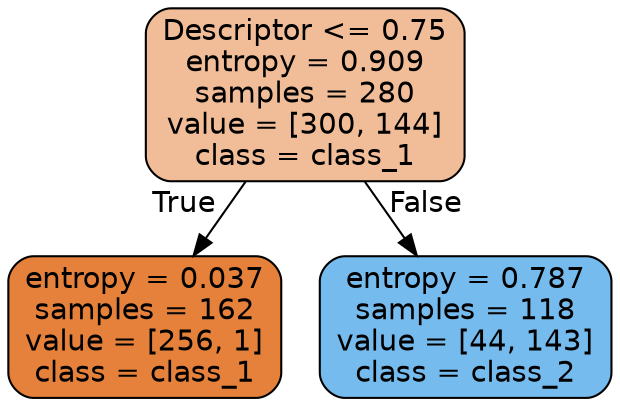 digraph Tree {
node [shape=box, style="filled, rounded", color="black", fontname="helvetica"] ;
edge [fontname="helvetica"] ;
0 [label="Descriptor <= 0.75\nentropy = 0.909\nsamples = 280\nvalue = [300, 144]\nclass = class_1", fillcolor="#f1bd98"] ;
1 [label="entropy = 0.037\nsamples = 162\nvalue = [256, 1]\nclass = class_1", fillcolor="#e5813a"] ;
0 -> 1 [labeldistance=2.5, labelangle=45, headlabel="True"] ;
2 [label="entropy = 0.787\nsamples = 118\nvalue = [44, 143]\nclass = class_2", fillcolor="#76bbed"] ;
0 -> 2 [labeldistance=2.5, labelangle=-45, headlabel="False"] ;
}
